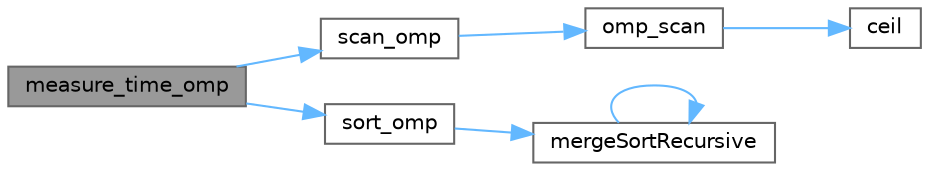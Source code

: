 digraph "measure_time_omp"
{
 // LATEX_PDF_SIZE
  bgcolor="transparent";
  edge [fontname=Helvetica,fontsize=10,labelfontname=Helvetica,labelfontsize=10];
  node [fontname=Helvetica,fontsize=10,shape=box,height=0.2,width=0.4];
  rankdir="LR";
  Node1 [id="Node000001",label="measure_time_omp",height=0.2,width=0.4,color="gray40", fillcolor="grey60", style="filled", fontcolor="black",tooltip=" "];
  Node1 -> Node2 [id="edge1_Node000001_Node000002",color="steelblue1",style="solid",tooltip=" "];
  Node2 [id="Node000002",label="scan_omp",height=0.2,width=0.4,color="grey40", fillcolor="white", style="filled",URL="$benchmarks_2scan_2omp_8cpp.html#ae2a11b5ec1d6438ccd2be2309a4d0ecd",tooltip=" "];
  Node2 -> Node3 [id="edge2_Node000002_Node000003",color="steelblue1",style="solid",tooltip=" "];
  Node3 [id="Node000003",label="omp_scan",height=0.2,width=0.4,color="grey40", fillcolor="white", style="filled",URL="$benchmarks_2scan_2omp_8cpp.html#ae67e8a0e6b3ba7eed907868793ae5fba",tooltip=" "];
  Node3 -> Node4 [id="edge3_Node000003_Node000004",color="steelblue1",style="solid",tooltip=" "];
  Node4 [id="Node000004",label="ceil",height=0.2,width=0.4,color="grey40", fillcolor="white", style="filled",URL="$_array_cwise_unary_ops_8h.html#a63043b6807e8e10fb1adf4667e3664d2",tooltip=" "];
  Node1 -> Node5 [id="edge4_Node000001_Node000005",color="steelblue1",style="solid",tooltip=" "];
  Node5 [id="Node000005",label="sort_omp",height=0.2,width=0.4,color="grey40", fillcolor="white", style="filled",URL="$benchmarks_2sort_2omp_8cpp.html#aac140be55d0485be215150a45d9036af",tooltip=" "];
  Node5 -> Node6 [id="edge5_Node000005_Node000006",color="steelblue1",style="solid",tooltip=" "];
  Node6 [id="Node000006",label="mergeSortRecursive",height=0.2,width=0.4,color="grey40", fillcolor="white", style="filled",URL="$benchmarks_2sort_2omp_8cpp.html#a9ff808af4b2832a8c1cfc79e9d6ec5ff",tooltip=" "];
  Node6 -> Node6 [id="edge6_Node000006_Node000006",color="steelblue1",style="solid",tooltip=" "];
}

